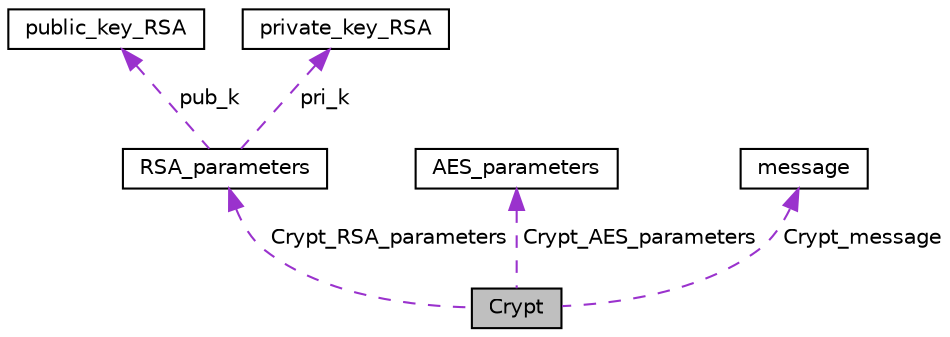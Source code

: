 digraph "Crypt"
{
 // LATEX_PDF_SIZE
  edge [fontname="Helvetica",fontsize="10",labelfontname="Helvetica",labelfontsize="10"];
  node [fontname="Helvetica",fontsize="10",shape=record];
  Node1 [label="Crypt",height=0.2,width=0.4,color="black", fillcolor="grey75", style="filled", fontcolor="black",tooltip="Structure holds padded buffer size, the buffer where actual encryption takes place ,..."];
  Node2 -> Node1 [dir="back",color="darkorchid3",fontsize="10",style="dashed",label=" Crypt_RSA_parameters" ,fontname="Helvetica"];
  Node2 [label="RSA_parameters",height=0.2,width=0.4,color="black", fillcolor="white", style="filled",URL="$struct_r_s_a__parameters.html",tooltip="Structure holds both the private and public key of an encrypted message"];
  Node3 -> Node2 [dir="back",color="darkorchid3",fontsize="10",style="dashed",label=" pub_k" ,fontname="Helvetica"];
  Node3 [label="public_key_RSA",height=0.2,width=0.4,color="black", fillcolor="white", style="filled",URL="$structpublic__key___r_s_a.html",tooltip="Structure holds Modulus and globally fixed Public Exponent both are mpz_t"];
  Node4 -> Node2 [dir="back",color="darkorchid3",fontsize="10",style="dashed",label=" pri_k" ,fontname="Helvetica"];
  Node4 [label="private_key_RSA",height=0.2,width=0.4,color="black", fillcolor="white", style="filled",URL="$structprivate__key___r_s_a.html",tooltip="Structure holds 5 different mpz_t variables which form the private key for RSA encryption."];
  Node5 -> Node1 [dir="back",color="darkorchid3",fontsize="10",style="dashed",label=" Crypt_AES_parameters" ,fontname="Helvetica"];
  Node5 [label="AES_parameters",height=0.2,width=0.4,color="black", fillcolor="white", style="filled",URL="$struct_a_e_s__parameters.html",tooltip="Structure holds 16 bit AES Key and 16 bit IV."];
  Node6 -> Node1 [dir="back",color="darkorchid3",fontsize="10",style="dashed",label=" Crypt_message" ,fontname="Helvetica"];
  Node6 [label="message",height=0.2,width=0.4,color="black", fillcolor="white", style="filled",URL="$structmessage.html",tooltip="Structure holds space to encrypt and decrypt data in the form of mpz_t"];
}
